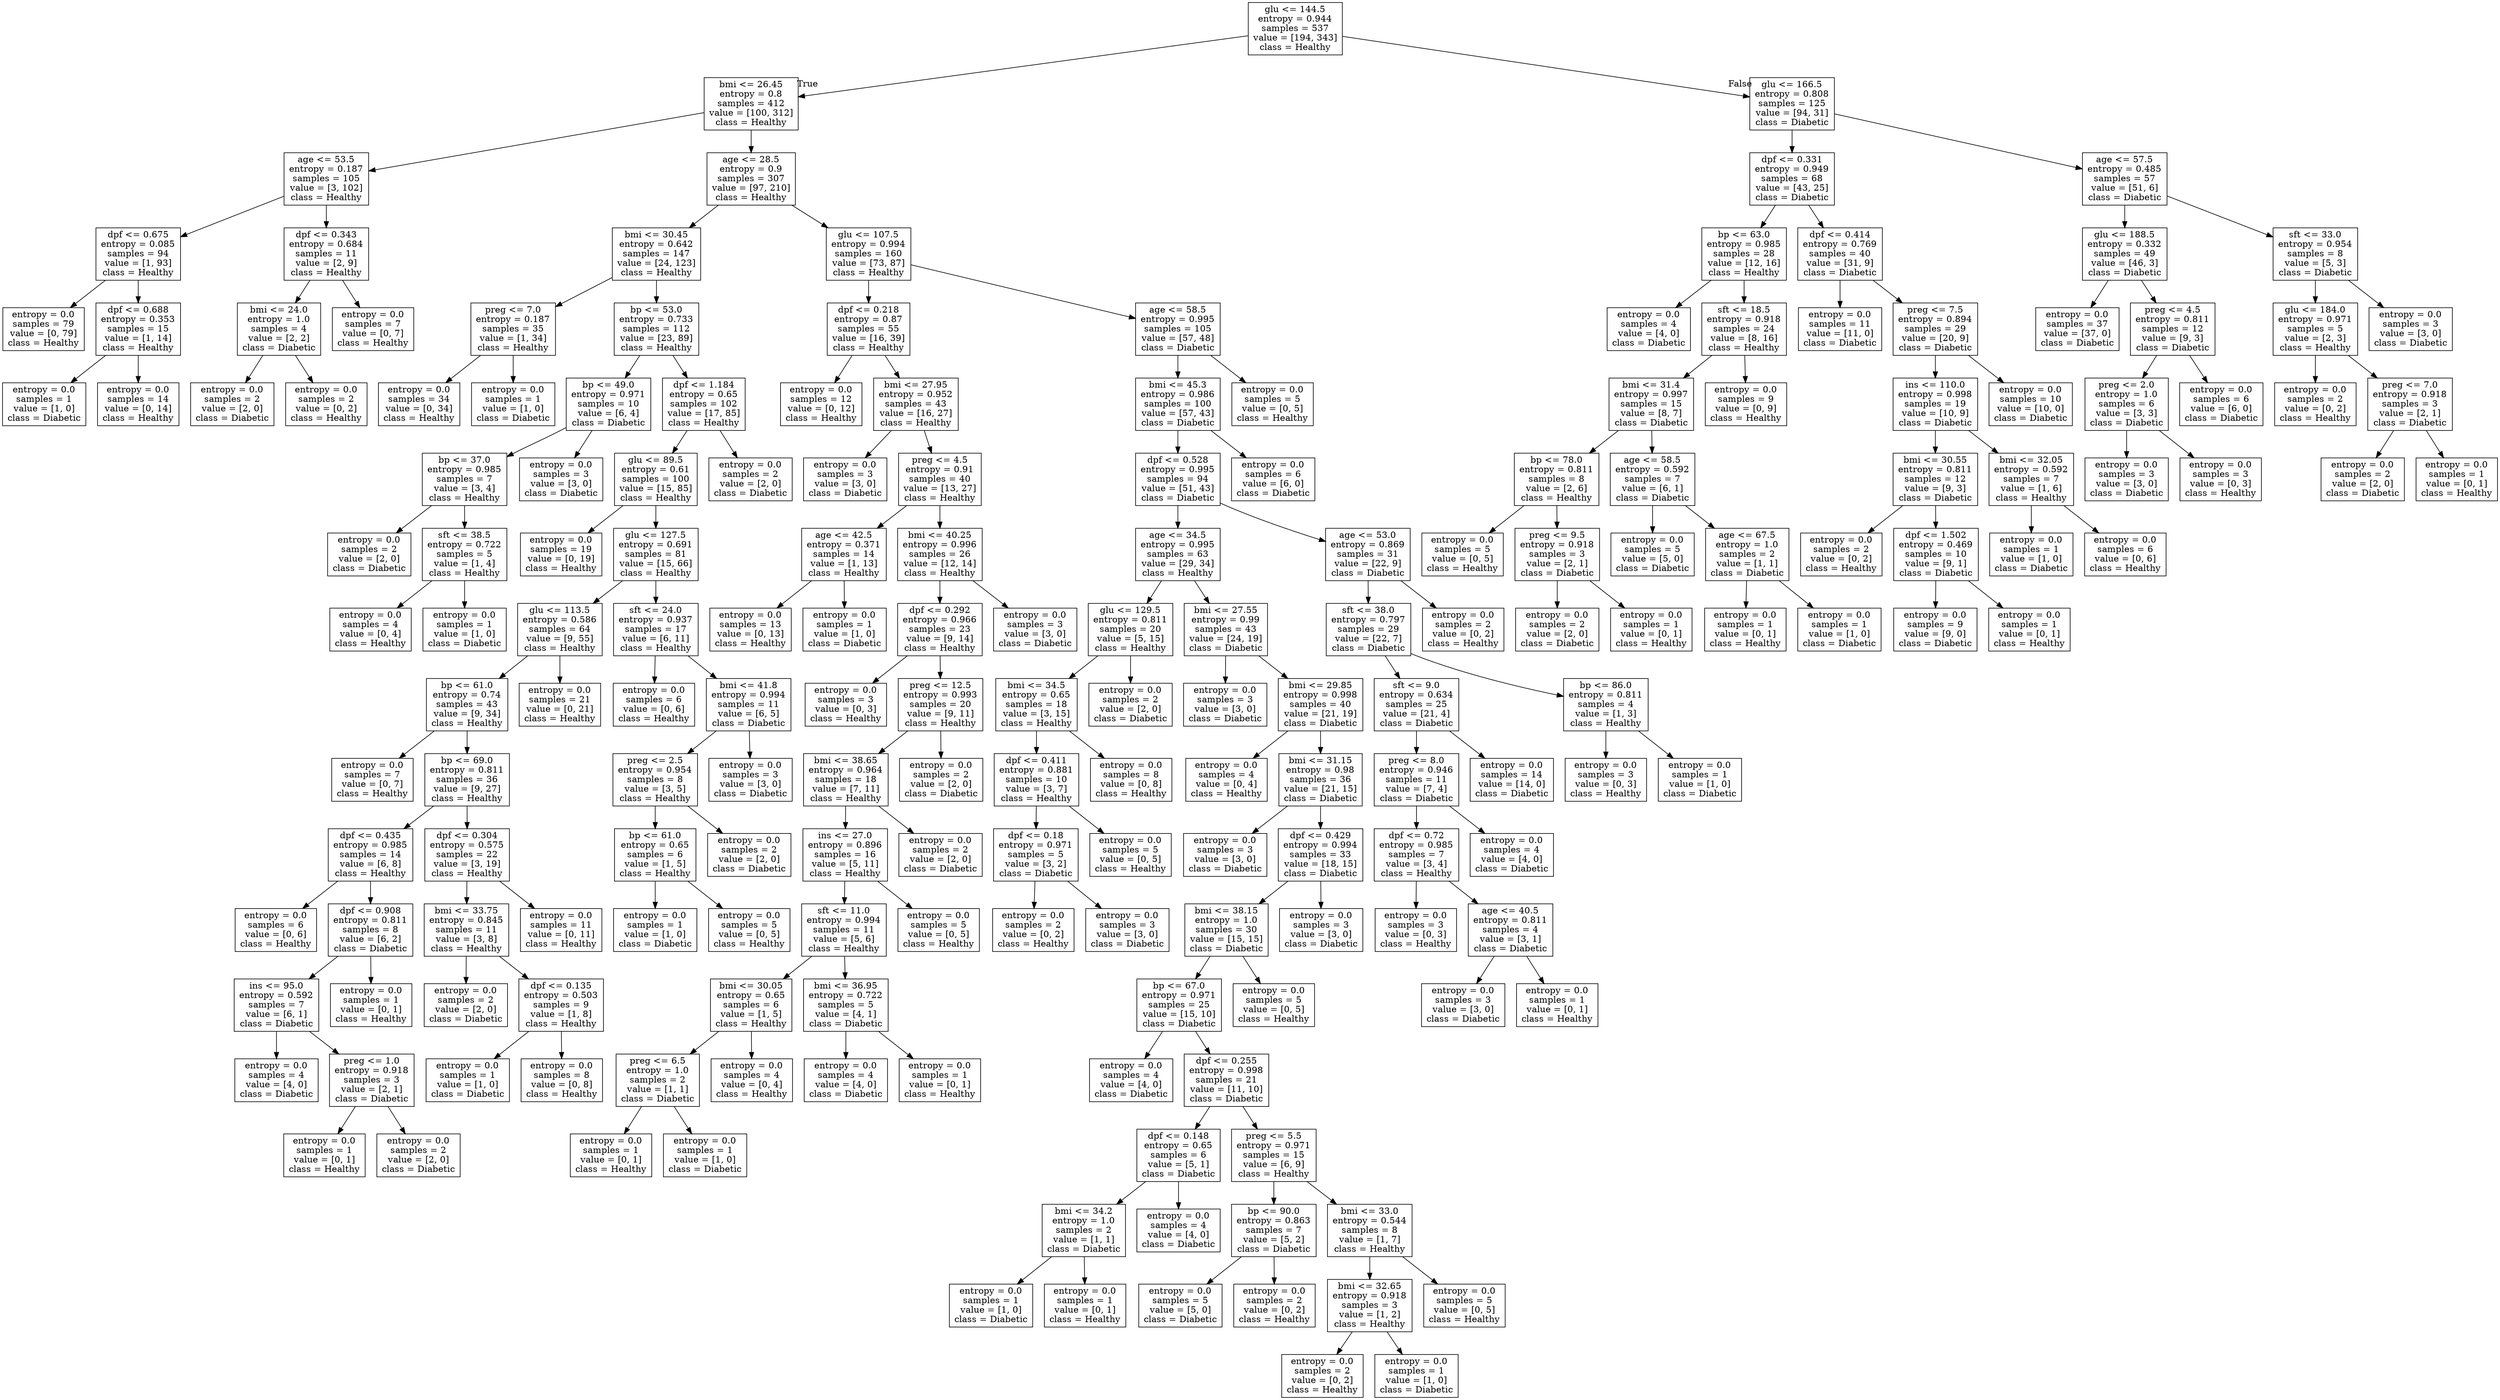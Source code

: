 digraph Tree {
node [shape=box] ;
0 [label="glu <= 144.5\nentropy = 0.944\nsamples = 537\nvalue = [194, 343]\nclass = Healthy"] ;
1 [label="bmi <= 26.45\nentropy = 0.8\nsamples = 412\nvalue = [100, 312]\nclass = Healthy"] ;
0 -> 1 [labeldistance=2.5, labelangle=45, headlabel="True"] ;
2 [label="age <= 53.5\nentropy = 0.187\nsamples = 105\nvalue = [3, 102]\nclass = Healthy"] ;
1 -> 2 ;
3 [label="dpf <= 0.675\nentropy = 0.085\nsamples = 94\nvalue = [1, 93]\nclass = Healthy"] ;
2 -> 3 ;
4 [label="entropy = 0.0\nsamples = 79\nvalue = [0, 79]\nclass = Healthy"] ;
3 -> 4 ;
5 [label="dpf <= 0.688\nentropy = 0.353\nsamples = 15\nvalue = [1, 14]\nclass = Healthy"] ;
3 -> 5 ;
6 [label="entropy = 0.0\nsamples = 1\nvalue = [1, 0]\nclass = Diabetic"] ;
5 -> 6 ;
7 [label="entropy = 0.0\nsamples = 14\nvalue = [0, 14]\nclass = Healthy"] ;
5 -> 7 ;
8 [label="dpf <= 0.343\nentropy = 0.684\nsamples = 11\nvalue = [2, 9]\nclass = Healthy"] ;
2 -> 8 ;
9 [label="bmi <= 24.0\nentropy = 1.0\nsamples = 4\nvalue = [2, 2]\nclass = Diabetic"] ;
8 -> 9 ;
10 [label="entropy = 0.0\nsamples = 2\nvalue = [2, 0]\nclass = Diabetic"] ;
9 -> 10 ;
11 [label="entropy = 0.0\nsamples = 2\nvalue = [0, 2]\nclass = Healthy"] ;
9 -> 11 ;
12 [label="entropy = 0.0\nsamples = 7\nvalue = [0, 7]\nclass = Healthy"] ;
8 -> 12 ;
13 [label="age <= 28.5\nentropy = 0.9\nsamples = 307\nvalue = [97, 210]\nclass = Healthy"] ;
1 -> 13 ;
14 [label="bmi <= 30.45\nentropy = 0.642\nsamples = 147\nvalue = [24, 123]\nclass = Healthy"] ;
13 -> 14 ;
15 [label="preg <= 7.0\nentropy = 0.187\nsamples = 35\nvalue = [1, 34]\nclass = Healthy"] ;
14 -> 15 ;
16 [label="entropy = 0.0\nsamples = 34\nvalue = [0, 34]\nclass = Healthy"] ;
15 -> 16 ;
17 [label="entropy = 0.0\nsamples = 1\nvalue = [1, 0]\nclass = Diabetic"] ;
15 -> 17 ;
18 [label="bp <= 53.0\nentropy = 0.733\nsamples = 112\nvalue = [23, 89]\nclass = Healthy"] ;
14 -> 18 ;
19 [label="bp <= 49.0\nentropy = 0.971\nsamples = 10\nvalue = [6, 4]\nclass = Diabetic"] ;
18 -> 19 ;
20 [label="bp <= 37.0\nentropy = 0.985\nsamples = 7\nvalue = [3, 4]\nclass = Healthy"] ;
19 -> 20 ;
21 [label="entropy = 0.0\nsamples = 2\nvalue = [2, 0]\nclass = Diabetic"] ;
20 -> 21 ;
22 [label="sft <= 38.5\nentropy = 0.722\nsamples = 5\nvalue = [1, 4]\nclass = Healthy"] ;
20 -> 22 ;
23 [label="entropy = 0.0\nsamples = 4\nvalue = [0, 4]\nclass = Healthy"] ;
22 -> 23 ;
24 [label="entropy = 0.0\nsamples = 1\nvalue = [1, 0]\nclass = Diabetic"] ;
22 -> 24 ;
25 [label="entropy = 0.0\nsamples = 3\nvalue = [3, 0]\nclass = Diabetic"] ;
19 -> 25 ;
26 [label="dpf <= 1.184\nentropy = 0.65\nsamples = 102\nvalue = [17, 85]\nclass = Healthy"] ;
18 -> 26 ;
27 [label="glu <= 89.5\nentropy = 0.61\nsamples = 100\nvalue = [15, 85]\nclass = Healthy"] ;
26 -> 27 ;
28 [label="entropy = 0.0\nsamples = 19\nvalue = [0, 19]\nclass = Healthy"] ;
27 -> 28 ;
29 [label="glu <= 127.5\nentropy = 0.691\nsamples = 81\nvalue = [15, 66]\nclass = Healthy"] ;
27 -> 29 ;
30 [label="glu <= 113.5\nentropy = 0.586\nsamples = 64\nvalue = [9, 55]\nclass = Healthy"] ;
29 -> 30 ;
31 [label="bp <= 61.0\nentropy = 0.74\nsamples = 43\nvalue = [9, 34]\nclass = Healthy"] ;
30 -> 31 ;
32 [label="entropy = 0.0\nsamples = 7\nvalue = [0, 7]\nclass = Healthy"] ;
31 -> 32 ;
33 [label="bp <= 69.0\nentropy = 0.811\nsamples = 36\nvalue = [9, 27]\nclass = Healthy"] ;
31 -> 33 ;
34 [label="dpf <= 0.435\nentropy = 0.985\nsamples = 14\nvalue = [6, 8]\nclass = Healthy"] ;
33 -> 34 ;
35 [label="entropy = 0.0\nsamples = 6\nvalue = [0, 6]\nclass = Healthy"] ;
34 -> 35 ;
36 [label="dpf <= 0.908\nentropy = 0.811\nsamples = 8\nvalue = [6, 2]\nclass = Diabetic"] ;
34 -> 36 ;
37 [label="ins <= 95.0\nentropy = 0.592\nsamples = 7\nvalue = [6, 1]\nclass = Diabetic"] ;
36 -> 37 ;
38 [label="entropy = 0.0\nsamples = 4\nvalue = [4, 0]\nclass = Diabetic"] ;
37 -> 38 ;
39 [label="preg <= 1.0\nentropy = 0.918\nsamples = 3\nvalue = [2, 1]\nclass = Diabetic"] ;
37 -> 39 ;
40 [label="entropy = 0.0\nsamples = 1\nvalue = [0, 1]\nclass = Healthy"] ;
39 -> 40 ;
41 [label="entropy = 0.0\nsamples = 2\nvalue = [2, 0]\nclass = Diabetic"] ;
39 -> 41 ;
42 [label="entropy = 0.0\nsamples = 1\nvalue = [0, 1]\nclass = Healthy"] ;
36 -> 42 ;
43 [label="dpf <= 0.304\nentropy = 0.575\nsamples = 22\nvalue = [3, 19]\nclass = Healthy"] ;
33 -> 43 ;
44 [label="bmi <= 33.75\nentropy = 0.845\nsamples = 11\nvalue = [3, 8]\nclass = Healthy"] ;
43 -> 44 ;
45 [label="entropy = 0.0\nsamples = 2\nvalue = [2, 0]\nclass = Diabetic"] ;
44 -> 45 ;
46 [label="dpf <= 0.135\nentropy = 0.503\nsamples = 9\nvalue = [1, 8]\nclass = Healthy"] ;
44 -> 46 ;
47 [label="entropy = 0.0\nsamples = 1\nvalue = [1, 0]\nclass = Diabetic"] ;
46 -> 47 ;
48 [label="entropy = 0.0\nsamples = 8\nvalue = [0, 8]\nclass = Healthy"] ;
46 -> 48 ;
49 [label="entropy = 0.0\nsamples = 11\nvalue = [0, 11]\nclass = Healthy"] ;
43 -> 49 ;
50 [label="entropy = 0.0\nsamples = 21\nvalue = [0, 21]\nclass = Healthy"] ;
30 -> 50 ;
51 [label="sft <= 24.0\nentropy = 0.937\nsamples = 17\nvalue = [6, 11]\nclass = Healthy"] ;
29 -> 51 ;
52 [label="entropy = 0.0\nsamples = 6\nvalue = [0, 6]\nclass = Healthy"] ;
51 -> 52 ;
53 [label="bmi <= 41.8\nentropy = 0.994\nsamples = 11\nvalue = [6, 5]\nclass = Diabetic"] ;
51 -> 53 ;
54 [label="preg <= 2.5\nentropy = 0.954\nsamples = 8\nvalue = [3, 5]\nclass = Healthy"] ;
53 -> 54 ;
55 [label="bp <= 61.0\nentropy = 0.65\nsamples = 6\nvalue = [1, 5]\nclass = Healthy"] ;
54 -> 55 ;
56 [label="entropy = 0.0\nsamples = 1\nvalue = [1, 0]\nclass = Diabetic"] ;
55 -> 56 ;
57 [label="entropy = 0.0\nsamples = 5\nvalue = [0, 5]\nclass = Healthy"] ;
55 -> 57 ;
58 [label="entropy = 0.0\nsamples = 2\nvalue = [2, 0]\nclass = Diabetic"] ;
54 -> 58 ;
59 [label="entropy = 0.0\nsamples = 3\nvalue = [3, 0]\nclass = Diabetic"] ;
53 -> 59 ;
60 [label="entropy = 0.0\nsamples = 2\nvalue = [2, 0]\nclass = Diabetic"] ;
26 -> 60 ;
61 [label="glu <= 107.5\nentropy = 0.994\nsamples = 160\nvalue = [73, 87]\nclass = Healthy"] ;
13 -> 61 ;
62 [label="dpf <= 0.218\nentropy = 0.87\nsamples = 55\nvalue = [16, 39]\nclass = Healthy"] ;
61 -> 62 ;
63 [label="entropy = 0.0\nsamples = 12\nvalue = [0, 12]\nclass = Healthy"] ;
62 -> 63 ;
64 [label="bmi <= 27.95\nentropy = 0.952\nsamples = 43\nvalue = [16, 27]\nclass = Healthy"] ;
62 -> 64 ;
65 [label="entropy = 0.0\nsamples = 3\nvalue = [3, 0]\nclass = Diabetic"] ;
64 -> 65 ;
66 [label="preg <= 4.5\nentropy = 0.91\nsamples = 40\nvalue = [13, 27]\nclass = Healthy"] ;
64 -> 66 ;
67 [label="age <= 42.5\nentropy = 0.371\nsamples = 14\nvalue = [1, 13]\nclass = Healthy"] ;
66 -> 67 ;
68 [label="entropy = 0.0\nsamples = 13\nvalue = [0, 13]\nclass = Healthy"] ;
67 -> 68 ;
69 [label="entropy = 0.0\nsamples = 1\nvalue = [1, 0]\nclass = Diabetic"] ;
67 -> 69 ;
70 [label="bmi <= 40.25\nentropy = 0.996\nsamples = 26\nvalue = [12, 14]\nclass = Healthy"] ;
66 -> 70 ;
71 [label="dpf <= 0.292\nentropy = 0.966\nsamples = 23\nvalue = [9, 14]\nclass = Healthy"] ;
70 -> 71 ;
72 [label="entropy = 0.0\nsamples = 3\nvalue = [0, 3]\nclass = Healthy"] ;
71 -> 72 ;
73 [label="preg <= 12.5\nentropy = 0.993\nsamples = 20\nvalue = [9, 11]\nclass = Healthy"] ;
71 -> 73 ;
74 [label="bmi <= 38.65\nentropy = 0.964\nsamples = 18\nvalue = [7, 11]\nclass = Healthy"] ;
73 -> 74 ;
75 [label="ins <= 27.0\nentropy = 0.896\nsamples = 16\nvalue = [5, 11]\nclass = Healthy"] ;
74 -> 75 ;
76 [label="sft <= 11.0\nentropy = 0.994\nsamples = 11\nvalue = [5, 6]\nclass = Healthy"] ;
75 -> 76 ;
77 [label="bmi <= 30.05\nentropy = 0.65\nsamples = 6\nvalue = [1, 5]\nclass = Healthy"] ;
76 -> 77 ;
78 [label="preg <= 6.5\nentropy = 1.0\nsamples = 2\nvalue = [1, 1]\nclass = Diabetic"] ;
77 -> 78 ;
79 [label="entropy = 0.0\nsamples = 1\nvalue = [0, 1]\nclass = Healthy"] ;
78 -> 79 ;
80 [label="entropy = 0.0\nsamples = 1\nvalue = [1, 0]\nclass = Diabetic"] ;
78 -> 80 ;
81 [label="entropy = 0.0\nsamples = 4\nvalue = [0, 4]\nclass = Healthy"] ;
77 -> 81 ;
82 [label="bmi <= 36.95\nentropy = 0.722\nsamples = 5\nvalue = [4, 1]\nclass = Diabetic"] ;
76 -> 82 ;
83 [label="entropy = 0.0\nsamples = 4\nvalue = [4, 0]\nclass = Diabetic"] ;
82 -> 83 ;
84 [label="entropy = 0.0\nsamples = 1\nvalue = [0, 1]\nclass = Healthy"] ;
82 -> 84 ;
85 [label="entropy = 0.0\nsamples = 5\nvalue = [0, 5]\nclass = Healthy"] ;
75 -> 85 ;
86 [label="entropy = 0.0\nsamples = 2\nvalue = [2, 0]\nclass = Diabetic"] ;
74 -> 86 ;
87 [label="entropy = 0.0\nsamples = 2\nvalue = [2, 0]\nclass = Diabetic"] ;
73 -> 87 ;
88 [label="entropy = 0.0\nsamples = 3\nvalue = [3, 0]\nclass = Diabetic"] ;
70 -> 88 ;
89 [label="age <= 58.5\nentropy = 0.995\nsamples = 105\nvalue = [57, 48]\nclass = Diabetic"] ;
61 -> 89 ;
90 [label="bmi <= 45.3\nentropy = 0.986\nsamples = 100\nvalue = [57, 43]\nclass = Diabetic"] ;
89 -> 90 ;
91 [label="dpf <= 0.528\nentropy = 0.995\nsamples = 94\nvalue = [51, 43]\nclass = Diabetic"] ;
90 -> 91 ;
92 [label="age <= 34.5\nentropy = 0.995\nsamples = 63\nvalue = [29, 34]\nclass = Healthy"] ;
91 -> 92 ;
93 [label="glu <= 129.5\nentropy = 0.811\nsamples = 20\nvalue = [5, 15]\nclass = Healthy"] ;
92 -> 93 ;
94 [label="bmi <= 34.5\nentropy = 0.65\nsamples = 18\nvalue = [3, 15]\nclass = Healthy"] ;
93 -> 94 ;
95 [label="dpf <= 0.411\nentropy = 0.881\nsamples = 10\nvalue = [3, 7]\nclass = Healthy"] ;
94 -> 95 ;
96 [label="dpf <= 0.18\nentropy = 0.971\nsamples = 5\nvalue = [3, 2]\nclass = Diabetic"] ;
95 -> 96 ;
97 [label="entropy = 0.0\nsamples = 2\nvalue = [0, 2]\nclass = Healthy"] ;
96 -> 97 ;
98 [label="entropy = 0.0\nsamples = 3\nvalue = [3, 0]\nclass = Diabetic"] ;
96 -> 98 ;
99 [label="entropy = 0.0\nsamples = 5\nvalue = [0, 5]\nclass = Healthy"] ;
95 -> 99 ;
100 [label="entropy = 0.0\nsamples = 8\nvalue = [0, 8]\nclass = Healthy"] ;
94 -> 100 ;
101 [label="entropy = 0.0\nsamples = 2\nvalue = [2, 0]\nclass = Diabetic"] ;
93 -> 101 ;
102 [label="bmi <= 27.55\nentropy = 0.99\nsamples = 43\nvalue = [24, 19]\nclass = Diabetic"] ;
92 -> 102 ;
103 [label="entropy = 0.0\nsamples = 3\nvalue = [3, 0]\nclass = Diabetic"] ;
102 -> 103 ;
104 [label="bmi <= 29.85\nentropy = 0.998\nsamples = 40\nvalue = [21, 19]\nclass = Diabetic"] ;
102 -> 104 ;
105 [label="entropy = 0.0\nsamples = 4\nvalue = [0, 4]\nclass = Healthy"] ;
104 -> 105 ;
106 [label="bmi <= 31.15\nentropy = 0.98\nsamples = 36\nvalue = [21, 15]\nclass = Diabetic"] ;
104 -> 106 ;
107 [label="entropy = 0.0\nsamples = 3\nvalue = [3, 0]\nclass = Diabetic"] ;
106 -> 107 ;
108 [label="dpf <= 0.429\nentropy = 0.994\nsamples = 33\nvalue = [18, 15]\nclass = Diabetic"] ;
106 -> 108 ;
109 [label="bmi <= 38.15\nentropy = 1.0\nsamples = 30\nvalue = [15, 15]\nclass = Diabetic"] ;
108 -> 109 ;
110 [label="bp <= 67.0\nentropy = 0.971\nsamples = 25\nvalue = [15, 10]\nclass = Diabetic"] ;
109 -> 110 ;
111 [label="entropy = 0.0\nsamples = 4\nvalue = [4, 0]\nclass = Diabetic"] ;
110 -> 111 ;
112 [label="dpf <= 0.255\nentropy = 0.998\nsamples = 21\nvalue = [11, 10]\nclass = Diabetic"] ;
110 -> 112 ;
113 [label="dpf <= 0.148\nentropy = 0.65\nsamples = 6\nvalue = [5, 1]\nclass = Diabetic"] ;
112 -> 113 ;
114 [label="bmi <= 34.2\nentropy = 1.0\nsamples = 2\nvalue = [1, 1]\nclass = Diabetic"] ;
113 -> 114 ;
115 [label="entropy = 0.0\nsamples = 1\nvalue = [1, 0]\nclass = Diabetic"] ;
114 -> 115 ;
116 [label="entropy = 0.0\nsamples = 1\nvalue = [0, 1]\nclass = Healthy"] ;
114 -> 116 ;
117 [label="entropy = 0.0\nsamples = 4\nvalue = [4, 0]\nclass = Diabetic"] ;
113 -> 117 ;
118 [label="preg <= 5.5\nentropy = 0.971\nsamples = 15\nvalue = [6, 9]\nclass = Healthy"] ;
112 -> 118 ;
119 [label="bp <= 90.0\nentropy = 0.863\nsamples = 7\nvalue = [5, 2]\nclass = Diabetic"] ;
118 -> 119 ;
120 [label="entropy = 0.0\nsamples = 5\nvalue = [5, 0]\nclass = Diabetic"] ;
119 -> 120 ;
121 [label="entropy = 0.0\nsamples = 2\nvalue = [0, 2]\nclass = Healthy"] ;
119 -> 121 ;
122 [label="bmi <= 33.0\nentropy = 0.544\nsamples = 8\nvalue = [1, 7]\nclass = Healthy"] ;
118 -> 122 ;
123 [label="bmi <= 32.65\nentropy = 0.918\nsamples = 3\nvalue = [1, 2]\nclass = Healthy"] ;
122 -> 123 ;
124 [label="entropy = 0.0\nsamples = 2\nvalue = [0, 2]\nclass = Healthy"] ;
123 -> 124 ;
125 [label="entropy = 0.0\nsamples = 1\nvalue = [1, 0]\nclass = Diabetic"] ;
123 -> 125 ;
126 [label="entropy = 0.0\nsamples = 5\nvalue = [0, 5]\nclass = Healthy"] ;
122 -> 126 ;
127 [label="entropy = 0.0\nsamples = 5\nvalue = [0, 5]\nclass = Healthy"] ;
109 -> 127 ;
128 [label="entropy = 0.0\nsamples = 3\nvalue = [3, 0]\nclass = Diabetic"] ;
108 -> 128 ;
129 [label="age <= 53.0\nentropy = 0.869\nsamples = 31\nvalue = [22, 9]\nclass = Diabetic"] ;
91 -> 129 ;
130 [label="sft <= 38.0\nentropy = 0.797\nsamples = 29\nvalue = [22, 7]\nclass = Diabetic"] ;
129 -> 130 ;
131 [label="sft <= 9.0\nentropy = 0.634\nsamples = 25\nvalue = [21, 4]\nclass = Diabetic"] ;
130 -> 131 ;
132 [label="preg <= 8.0\nentropy = 0.946\nsamples = 11\nvalue = [7, 4]\nclass = Diabetic"] ;
131 -> 132 ;
133 [label="dpf <= 0.72\nentropy = 0.985\nsamples = 7\nvalue = [3, 4]\nclass = Healthy"] ;
132 -> 133 ;
134 [label="entropy = 0.0\nsamples = 3\nvalue = [0, 3]\nclass = Healthy"] ;
133 -> 134 ;
135 [label="age <= 40.5\nentropy = 0.811\nsamples = 4\nvalue = [3, 1]\nclass = Diabetic"] ;
133 -> 135 ;
136 [label="entropy = 0.0\nsamples = 3\nvalue = [3, 0]\nclass = Diabetic"] ;
135 -> 136 ;
137 [label="entropy = 0.0\nsamples = 1\nvalue = [0, 1]\nclass = Healthy"] ;
135 -> 137 ;
138 [label="entropy = 0.0\nsamples = 4\nvalue = [4, 0]\nclass = Diabetic"] ;
132 -> 138 ;
139 [label="entropy = 0.0\nsamples = 14\nvalue = [14, 0]\nclass = Diabetic"] ;
131 -> 139 ;
140 [label="bp <= 86.0\nentropy = 0.811\nsamples = 4\nvalue = [1, 3]\nclass = Healthy"] ;
130 -> 140 ;
141 [label="entropy = 0.0\nsamples = 3\nvalue = [0, 3]\nclass = Healthy"] ;
140 -> 141 ;
142 [label="entropy = 0.0\nsamples = 1\nvalue = [1, 0]\nclass = Diabetic"] ;
140 -> 142 ;
143 [label="entropy = 0.0\nsamples = 2\nvalue = [0, 2]\nclass = Healthy"] ;
129 -> 143 ;
144 [label="entropy = 0.0\nsamples = 6\nvalue = [6, 0]\nclass = Diabetic"] ;
90 -> 144 ;
145 [label="entropy = 0.0\nsamples = 5\nvalue = [0, 5]\nclass = Healthy"] ;
89 -> 145 ;
146 [label="glu <= 166.5\nentropy = 0.808\nsamples = 125\nvalue = [94, 31]\nclass = Diabetic"] ;
0 -> 146 [labeldistance=2.5, labelangle=-45, headlabel="False"] ;
147 [label="dpf <= 0.331\nentropy = 0.949\nsamples = 68\nvalue = [43, 25]\nclass = Diabetic"] ;
146 -> 147 ;
148 [label="bp <= 63.0\nentropy = 0.985\nsamples = 28\nvalue = [12, 16]\nclass = Healthy"] ;
147 -> 148 ;
149 [label="entropy = 0.0\nsamples = 4\nvalue = [4, 0]\nclass = Diabetic"] ;
148 -> 149 ;
150 [label="sft <= 18.5\nentropy = 0.918\nsamples = 24\nvalue = [8, 16]\nclass = Healthy"] ;
148 -> 150 ;
151 [label="bmi <= 31.4\nentropy = 0.997\nsamples = 15\nvalue = [8, 7]\nclass = Diabetic"] ;
150 -> 151 ;
152 [label="bp <= 78.0\nentropy = 0.811\nsamples = 8\nvalue = [2, 6]\nclass = Healthy"] ;
151 -> 152 ;
153 [label="entropy = 0.0\nsamples = 5\nvalue = [0, 5]\nclass = Healthy"] ;
152 -> 153 ;
154 [label="preg <= 9.5\nentropy = 0.918\nsamples = 3\nvalue = [2, 1]\nclass = Diabetic"] ;
152 -> 154 ;
155 [label="entropy = 0.0\nsamples = 2\nvalue = [2, 0]\nclass = Diabetic"] ;
154 -> 155 ;
156 [label="entropy = 0.0\nsamples = 1\nvalue = [0, 1]\nclass = Healthy"] ;
154 -> 156 ;
157 [label="age <= 58.5\nentropy = 0.592\nsamples = 7\nvalue = [6, 1]\nclass = Diabetic"] ;
151 -> 157 ;
158 [label="entropy = 0.0\nsamples = 5\nvalue = [5, 0]\nclass = Diabetic"] ;
157 -> 158 ;
159 [label="age <= 67.5\nentropy = 1.0\nsamples = 2\nvalue = [1, 1]\nclass = Diabetic"] ;
157 -> 159 ;
160 [label="entropy = 0.0\nsamples = 1\nvalue = [0, 1]\nclass = Healthy"] ;
159 -> 160 ;
161 [label="entropy = 0.0\nsamples = 1\nvalue = [1, 0]\nclass = Diabetic"] ;
159 -> 161 ;
162 [label="entropy = 0.0\nsamples = 9\nvalue = [0, 9]\nclass = Healthy"] ;
150 -> 162 ;
163 [label="dpf <= 0.414\nentropy = 0.769\nsamples = 40\nvalue = [31, 9]\nclass = Diabetic"] ;
147 -> 163 ;
164 [label="entropy = 0.0\nsamples = 11\nvalue = [11, 0]\nclass = Diabetic"] ;
163 -> 164 ;
165 [label="preg <= 7.5\nentropy = 0.894\nsamples = 29\nvalue = [20, 9]\nclass = Diabetic"] ;
163 -> 165 ;
166 [label="ins <= 110.0\nentropy = 0.998\nsamples = 19\nvalue = [10, 9]\nclass = Diabetic"] ;
165 -> 166 ;
167 [label="bmi <= 30.55\nentropy = 0.811\nsamples = 12\nvalue = [9, 3]\nclass = Diabetic"] ;
166 -> 167 ;
168 [label="entropy = 0.0\nsamples = 2\nvalue = [0, 2]\nclass = Healthy"] ;
167 -> 168 ;
169 [label="dpf <= 1.502\nentropy = 0.469\nsamples = 10\nvalue = [9, 1]\nclass = Diabetic"] ;
167 -> 169 ;
170 [label="entropy = 0.0\nsamples = 9\nvalue = [9, 0]\nclass = Diabetic"] ;
169 -> 170 ;
171 [label="entropy = 0.0\nsamples = 1\nvalue = [0, 1]\nclass = Healthy"] ;
169 -> 171 ;
172 [label="bmi <= 32.05\nentropy = 0.592\nsamples = 7\nvalue = [1, 6]\nclass = Healthy"] ;
166 -> 172 ;
173 [label="entropy = 0.0\nsamples = 1\nvalue = [1, 0]\nclass = Diabetic"] ;
172 -> 173 ;
174 [label="entropy = 0.0\nsamples = 6\nvalue = [0, 6]\nclass = Healthy"] ;
172 -> 174 ;
175 [label="entropy = 0.0\nsamples = 10\nvalue = [10, 0]\nclass = Diabetic"] ;
165 -> 175 ;
176 [label="age <= 57.5\nentropy = 0.485\nsamples = 57\nvalue = [51, 6]\nclass = Diabetic"] ;
146 -> 176 ;
177 [label="glu <= 188.5\nentropy = 0.332\nsamples = 49\nvalue = [46, 3]\nclass = Diabetic"] ;
176 -> 177 ;
178 [label="entropy = 0.0\nsamples = 37\nvalue = [37, 0]\nclass = Diabetic"] ;
177 -> 178 ;
179 [label="preg <= 4.5\nentropy = 0.811\nsamples = 12\nvalue = [9, 3]\nclass = Diabetic"] ;
177 -> 179 ;
180 [label="preg <= 2.0\nentropy = 1.0\nsamples = 6\nvalue = [3, 3]\nclass = Diabetic"] ;
179 -> 180 ;
181 [label="entropy = 0.0\nsamples = 3\nvalue = [3, 0]\nclass = Diabetic"] ;
180 -> 181 ;
182 [label="entropy = 0.0\nsamples = 3\nvalue = [0, 3]\nclass = Healthy"] ;
180 -> 182 ;
183 [label="entropy = 0.0\nsamples = 6\nvalue = [6, 0]\nclass = Diabetic"] ;
179 -> 183 ;
184 [label="sft <= 33.0\nentropy = 0.954\nsamples = 8\nvalue = [5, 3]\nclass = Diabetic"] ;
176 -> 184 ;
185 [label="glu <= 184.0\nentropy = 0.971\nsamples = 5\nvalue = [2, 3]\nclass = Healthy"] ;
184 -> 185 ;
186 [label="entropy = 0.0\nsamples = 2\nvalue = [0, 2]\nclass = Healthy"] ;
185 -> 186 ;
187 [label="preg <= 7.0\nentropy = 0.918\nsamples = 3\nvalue = [2, 1]\nclass = Diabetic"] ;
185 -> 187 ;
188 [label="entropy = 0.0\nsamples = 2\nvalue = [2, 0]\nclass = Diabetic"] ;
187 -> 188 ;
189 [label="entropy = 0.0\nsamples = 1\nvalue = [0, 1]\nclass = Healthy"] ;
187 -> 189 ;
190 [label="entropy = 0.0\nsamples = 3\nvalue = [3, 0]\nclass = Diabetic"] ;
184 -> 190 ;
}